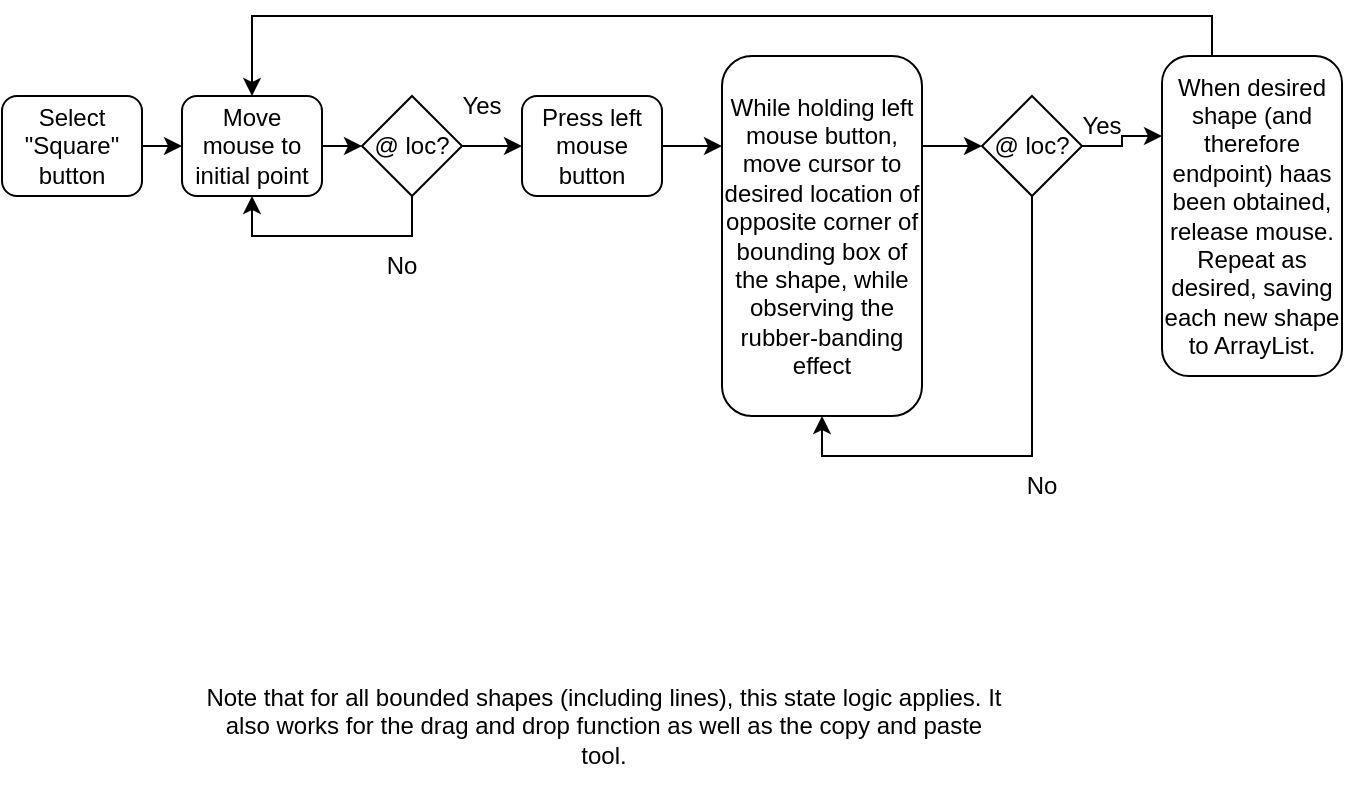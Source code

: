 <mxfile version="20.2.3" type="github" pages="2">
  <diagram id="C5RBs43oDa-KdzZeNtuy" name="Page-1">
    <mxGraphModel dx="989" dy="466" grid="1" gridSize="10" guides="1" tooltips="1" connect="1" arrows="1" fold="1" page="1" pageScale="1" pageWidth="827" pageHeight="1169" math="0" shadow="0">
      <root>
        <mxCell id="WIyWlLk6GJQsqaUBKTNV-0" />
        <mxCell id="WIyWlLk6GJQsqaUBKTNV-1" parent="WIyWlLk6GJQsqaUBKTNV-0" />
        <mxCell id="CW76UBPz4ZGPSiF1o6f0-4" style="edgeStyle=orthogonalEdgeStyle;rounded=0;orthogonalLoop=1;jettySize=auto;html=1;exitX=1;exitY=0.5;exitDx=0;exitDy=0;entryX=0;entryY=0.5;entryDx=0;entryDy=0;" edge="1" parent="WIyWlLk6GJQsqaUBKTNV-1" source="WIyWlLk6GJQsqaUBKTNV-3" target="CW76UBPz4ZGPSiF1o6f0-1">
          <mxGeometry relative="1" as="geometry" />
        </mxCell>
        <mxCell id="WIyWlLk6GJQsqaUBKTNV-3" value="Select &quot;Square&quot; button" style="rounded=1;whiteSpace=wrap;html=1;fontSize=12;glass=0;strokeWidth=1;shadow=0;" parent="WIyWlLk6GJQsqaUBKTNV-1" vertex="1">
          <mxGeometry x="90" y="120" width="70" height="50" as="geometry" />
        </mxCell>
        <mxCell id="CW76UBPz4ZGPSiF1o6f0-16" style="edgeStyle=orthogonalEdgeStyle;rounded=0;orthogonalLoop=1;jettySize=auto;html=1;exitX=1;exitY=0.5;exitDx=0;exitDy=0;entryX=0;entryY=0.25;entryDx=0;entryDy=0;" edge="1" parent="WIyWlLk6GJQsqaUBKTNV-1" source="CW76UBPz4ZGPSiF1o6f0-0" target="CW76UBPz4ZGPSiF1o6f0-2">
          <mxGeometry relative="1" as="geometry" />
        </mxCell>
        <mxCell id="CW76UBPz4ZGPSiF1o6f0-0" value="Press left mouse button" style="rounded=1;whiteSpace=wrap;html=1;fontSize=12;glass=0;strokeWidth=1;shadow=0;" vertex="1" parent="WIyWlLk6GJQsqaUBKTNV-1">
          <mxGeometry x="350" y="120" width="70" height="50" as="geometry" />
        </mxCell>
        <mxCell id="CW76UBPz4ZGPSiF1o6f0-7" style="edgeStyle=orthogonalEdgeStyle;rounded=0;orthogonalLoop=1;jettySize=auto;html=1;exitX=1;exitY=0.5;exitDx=0;exitDy=0;entryX=0;entryY=0.5;entryDx=0;entryDy=0;" edge="1" parent="WIyWlLk6GJQsqaUBKTNV-1" source="CW76UBPz4ZGPSiF1o6f0-1" target="CW76UBPz4ZGPSiF1o6f0-5">
          <mxGeometry relative="1" as="geometry" />
        </mxCell>
        <mxCell id="CW76UBPz4ZGPSiF1o6f0-1" value="Move mouse to initial point" style="rounded=1;whiteSpace=wrap;html=1;fontSize=12;glass=0;strokeWidth=1;shadow=0;" vertex="1" parent="WIyWlLk6GJQsqaUBKTNV-1">
          <mxGeometry x="180" y="120" width="70" height="50" as="geometry" />
        </mxCell>
        <mxCell id="CW76UBPz4ZGPSiF1o6f0-15" style="edgeStyle=orthogonalEdgeStyle;rounded=0;orthogonalLoop=1;jettySize=auto;html=1;exitX=1;exitY=0.25;exitDx=0;exitDy=0;entryX=0;entryY=0.5;entryDx=0;entryDy=0;" edge="1" parent="WIyWlLk6GJQsqaUBKTNV-1" source="CW76UBPz4ZGPSiF1o6f0-2" target="CW76UBPz4ZGPSiF1o6f0-6">
          <mxGeometry relative="1" as="geometry" />
        </mxCell>
        <mxCell id="CW76UBPz4ZGPSiF1o6f0-2" value="While holding left mouse button, move cursor to desired location of opposite corner of bounding box of the shape, while observing the rubber-banding effect" style="rounded=1;whiteSpace=wrap;html=1;fontSize=12;glass=0;strokeWidth=1;shadow=0;" vertex="1" parent="WIyWlLk6GJQsqaUBKTNV-1">
          <mxGeometry x="450" y="100" width="100" height="180" as="geometry" />
        </mxCell>
        <mxCell id="CW76UBPz4ZGPSiF1o6f0-14" style="edgeStyle=orthogonalEdgeStyle;rounded=0;orthogonalLoop=1;jettySize=auto;html=1;exitX=0.5;exitY=0;exitDx=0;exitDy=0;entryX=0.5;entryY=0;entryDx=0;entryDy=0;" edge="1" parent="WIyWlLk6GJQsqaUBKTNV-1" source="CW76UBPz4ZGPSiF1o6f0-3" target="CW76UBPz4ZGPSiF1o6f0-1">
          <mxGeometry relative="1" as="geometry">
            <Array as="points">
              <mxPoint x="695" y="80" />
              <mxPoint x="215" y="80" />
            </Array>
          </mxGeometry>
        </mxCell>
        <mxCell id="CW76UBPz4ZGPSiF1o6f0-3" value="When desired shape (and therefore endpoint) haas been obtained, release mouse. Repeat as desired, saving each new shape to ArrayList." style="rounded=1;whiteSpace=wrap;html=1;fontSize=12;glass=0;strokeWidth=1;shadow=0;" vertex="1" parent="WIyWlLk6GJQsqaUBKTNV-1">
          <mxGeometry x="670" y="100" width="90" height="160" as="geometry" />
        </mxCell>
        <mxCell id="CW76UBPz4ZGPSiF1o6f0-8" style="edgeStyle=orthogonalEdgeStyle;rounded=0;orthogonalLoop=1;jettySize=auto;html=1;exitX=0.5;exitY=1;exitDx=0;exitDy=0;entryX=0.5;entryY=1;entryDx=0;entryDy=0;" edge="1" parent="WIyWlLk6GJQsqaUBKTNV-1" source="CW76UBPz4ZGPSiF1o6f0-5" target="CW76UBPz4ZGPSiF1o6f0-1">
          <mxGeometry relative="1" as="geometry" />
        </mxCell>
        <mxCell id="CW76UBPz4ZGPSiF1o6f0-9" style="edgeStyle=orthogonalEdgeStyle;rounded=0;orthogonalLoop=1;jettySize=auto;html=1;exitX=1;exitY=0.5;exitDx=0;exitDy=0;entryX=0;entryY=0.5;entryDx=0;entryDy=0;" edge="1" parent="WIyWlLk6GJQsqaUBKTNV-1" source="CW76UBPz4ZGPSiF1o6f0-5" target="CW76UBPz4ZGPSiF1o6f0-0">
          <mxGeometry relative="1" as="geometry" />
        </mxCell>
        <mxCell id="CW76UBPz4ZGPSiF1o6f0-5" value="@ loc?" style="rhombus;whiteSpace=wrap;html=1;" vertex="1" parent="WIyWlLk6GJQsqaUBKTNV-1">
          <mxGeometry x="270" y="120" width="50" height="50" as="geometry" />
        </mxCell>
        <mxCell id="CW76UBPz4ZGPSiF1o6f0-13" style="edgeStyle=orthogonalEdgeStyle;rounded=0;orthogonalLoop=1;jettySize=auto;html=1;exitX=0.5;exitY=1;exitDx=0;exitDy=0;entryX=0.5;entryY=1;entryDx=0;entryDy=0;" edge="1" parent="WIyWlLk6GJQsqaUBKTNV-1" source="CW76UBPz4ZGPSiF1o6f0-6" target="CW76UBPz4ZGPSiF1o6f0-2">
          <mxGeometry relative="1" as="geometry" />
        </mxCell>
        <mxCell id="CW76UBPz4ZGPSiF1o6f0-34" style="edgeStyle=orthogonalEdgeStyle;rounded=0;orthogonalLoop=1;jettySize=auto;html=1;exitX=1;exitY=0.5;exitDx=0;exitDy=0;entryX=0;entryY=0.25;entryDx=0;entryDy=0;" edge="1" parent="WIyWlLk6GJQsqaUBKTNV-1" source="CW76UBPz4ZGPSiF1o6f0-6" target="CW76UBPz4ZGPSiF1o6f0-3">
          <mxGeometry relative="1" as="geometry" />
        </mxCell>
        <mxCell id="CW76UBPz4ZGPSiF1o6f0-6" value="@ loc?" style="rhombus;whiteSpace=wrap;html=1;" vertex="1" parent="WIyWlLk6GJQsqaUBKTNV-1">
          <mxGeometry x="580" y="120" width="50" height="50" as="geometry" />
        </mxCell>
        <mxCell id="CW76UBPz4ZGPSiF1o6f0-17" value="Yes" style="text;html=1;strokeColor=none;fillColor=none;align=center;verticalAlign=middle;whiteSpace=wrap;rounded=0;" vertex="1" parent="WIyWlLk6GJQsqaUBKTNV-1">
          <mxGeometry x="300" y="110" width="60" height="30" as="geometry" />
        </mxCell>
        <mxCell id="CW76UBPz4ZGPSiF1o6f0-21" value="Yes" style="text;html=1;strokeColor=none;fillColor=none;align=center;verticalAlign=middle;whiteSpace=wrap;rounded=0;" vertex="1" parent="WIyWlLk6GJQsqaUBKTNV-1">
          <mxGeometry x="610" y="120" width="60" height="30" as="geometry" />
        </mxCell>
        <mxCell id="CW76UBPz4ZGPSiF1o6f0-26" value="No" style="text;html=1;strokeColor=none;fillColor=none;align=center;verticalAlign=middle;whiteSpace=wrap;rounded=0;" vertex="1" parent="WIyWlLk6GJQsqaUBKTNV-1">
          <mxGeometry x="260" y="190" width="60" height="30" as="geometry" />
        </mxCell>
        <mxCell id="CW76UBPz4ZGPSiF1o6f0-27" value="No" style="text;html=1;strokeColor=none;fillColor=none;align=center;verticalAlign=middle;whiteSpace=wrap;rounded=0;" vertex="1" parent="WIyWlLk6GJQsqaUBKTNV-1">
          <mxGeometry x="580" y="300" width="60" height="30" as="geometry" />
        </mxCell>
        <mxCell id="CW76UBPz4ZGPSiF1o6f0-30" value="Note that for all bounded shapes (including lines), this state logic applies. It also works for the drag and drop function as well as the copy and paste tool." style="text;html=1;strokeColor=none;fillColor=none;align=center;verticalAlign=middle;whiteSpace=wrap;rounded=0;" vertex="1" parent="WIyWlLk6GJQsqaUBKTNV-1">
          <mxGeometry x="191" y="400" width="400" height="70" as="geometry" />
        </mxCell>
      </root>
    </mxGraphModel>
  </diagram>
  <diagram id="Y4I8RKaR_yLSIKRmyQa8" name="Page-2">
    <mxGraphModel dx="1038" dy="489" grid="1" gridSize="10" guides="1" tooltips="1" connect="1" arrows="1" fold="1" page="1" pageScale="1" pageWidth="850" pageHeight="1100" math="0" shadow="0">
      <root>
        <mxCell id="0" />
        <mxCell id="1" parent="0" />
      </root>
    </mxGraphModel>
  </diagram>
</mxfile>
